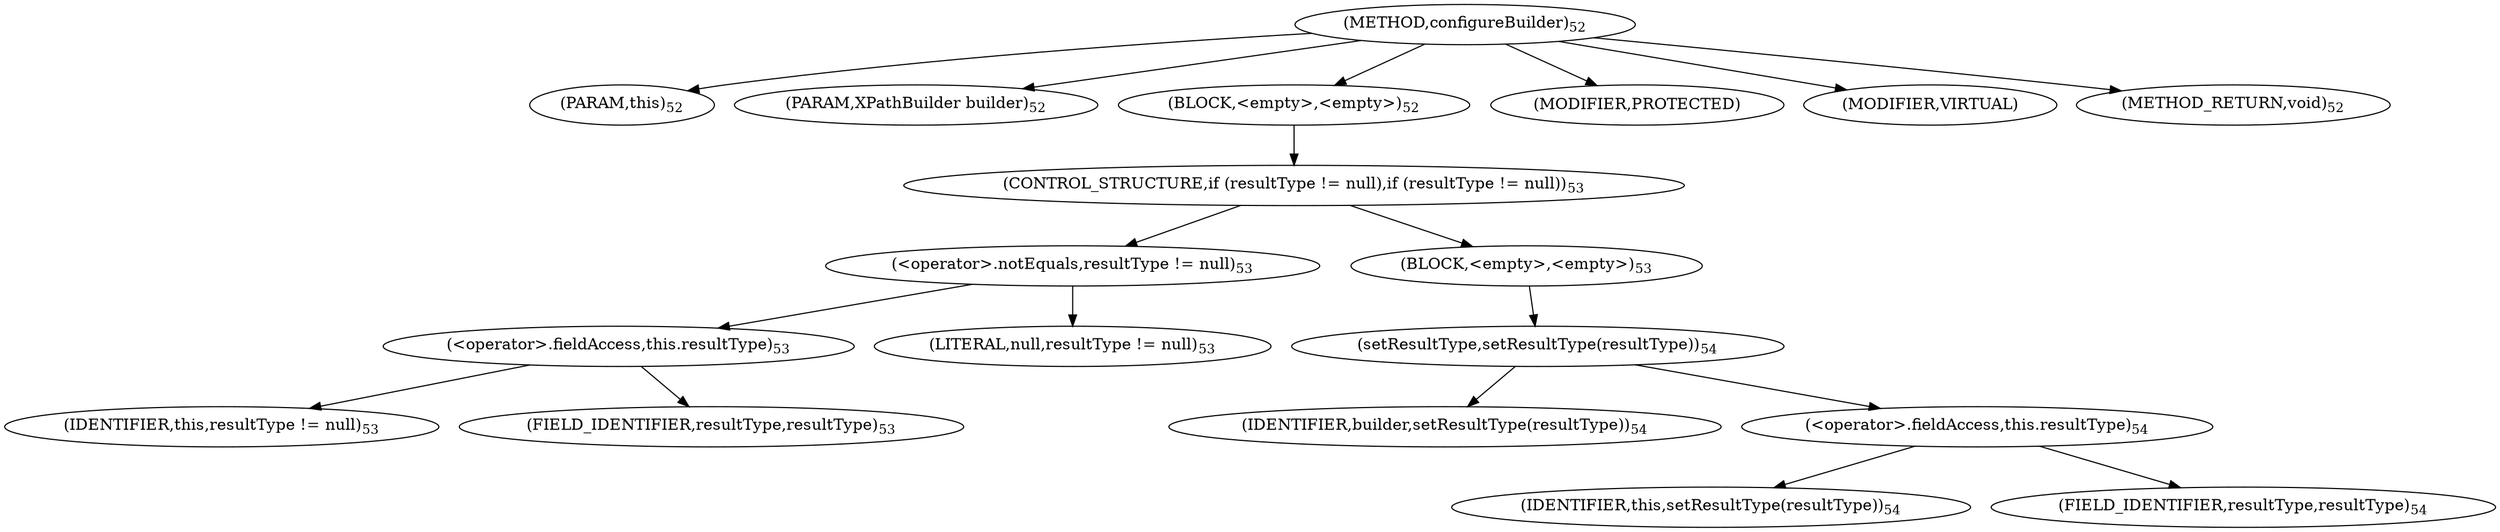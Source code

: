 digraph "configureBuilder" {  
"82" [label = <(METHOD,configureBuilder)<SUB>52</SUB>> ]
"83" [label = <(PARAM,this)<SUB>52</SUB>> ]
"84" [label = <(PARAM,XPathBuilder builder)<SUB>52</SUB>> ]
"85" [label = <(BLOCK,&lt;empty&gt;,&lt;empty&gt;)<SUB>52</SUB>> ]
"86" [label = <(CONTROL_STRUCTURE,if (resultType != null),if (resultType != null))<SUB>53</SUB>> ]
"87" [label = <(&lt;operator&gt;.notEquals,resultType != null)<SUB>53</SUB>> ]
"88" [label = <(&lt;operator&gt;.fieldAccess,this.resultType)<SUB>53</SUB>> ]
"89" [label = <(IDENTIFIER,this,resultType != null)<SUB>53</SUB>> ]
"90" [label = <(FIELD_IDENTIFIER,resultType,resultType)<SUB>53</SUB>> ]
"91" [label = <(LITERAL,null,resultType != null)<SUB>53</SUB>> ]
"92" [label = <(BLOCK,&lt;empty&gt;,&lt;empty&gt;)<SUB>53</SUB>> ]
"93" [label = <(setResultType,setResultType(resultType))<SUB>54</SUB>> ]
"94" [label = <(IDENTIFIER,builder,setResultType(resultType))<SUB>54</SUB>> ]
"95" [label = <(&lt;operator&gt;.fieldAccess,this.resultType)<SUB>54</SUB>> ]
"96" [label = <(IDENTIFIER,this,setResultType(resultType))<SUB>54</SUB>> ]
"97" [label = <(FIELD_IDENTIFIER,resultType,resultType)<SUB>54</SUB>> ]
"98" [label = <(MODIFIER,PROTECTED)> ]
"99" [label = <(MODIFIER,VIRTUAL)> ]
"100" [label = <(METHOD_RETURN,void)<SUB>52</SUB>> ]
  "82" -> "83" 
  "82" -> "84" 
  "82" -> "85" 
  "82" -> "98" 
  "82" -> "99" 
  "82" -> "100" 
  "85" -> "86" 
  "86" -> "87" 
  "86" -> "92" 
  "87" -> "88" 
  "87" -> "91" 
  "88" -> "89" 
  "88" -> "90" 
  "92" -> "93" 
  "93" -> "94" 
  "93" -> "95" 
  "95" -> "96" 
  "95" -> "97" 
}
